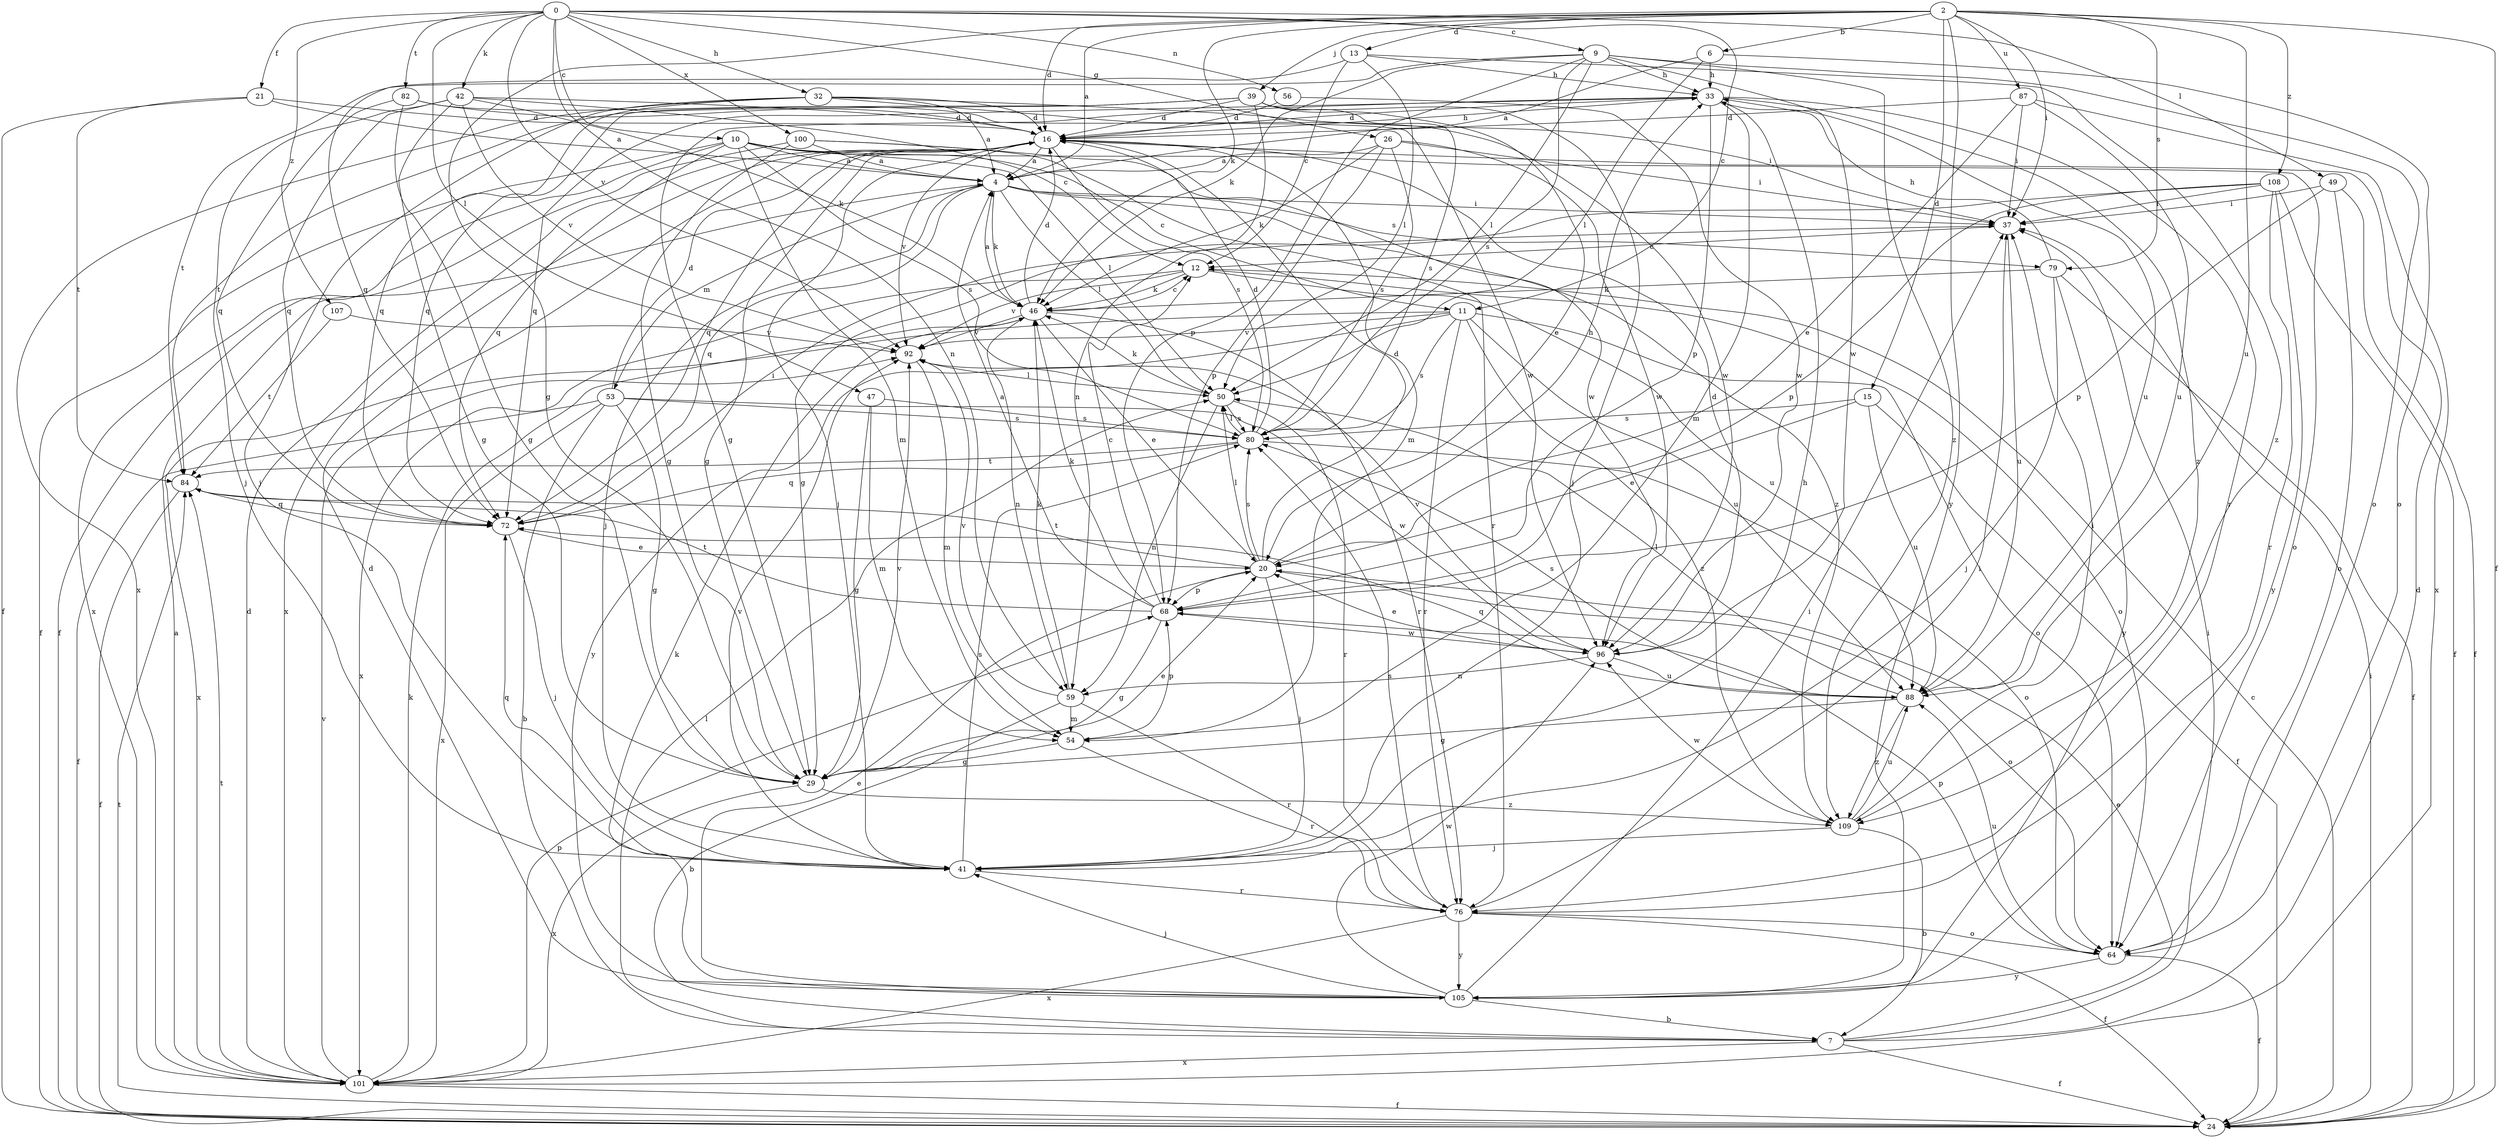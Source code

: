 strict digraph  {
0;
2;
4;
6;
7;
9;
10;
11;
12;
13;
15;
16;
20;
21;
24;
26;
29;
32;
33;
37;
39;
41;
42;
46;
47;
49;
50;
53;
54;
56;
59;
64;
68;
72;
76;
79;
80;
82;
84;
87;
88;
92;
96;
100;
101;
105;
107;
108;
109;
0 -> 9  [label=c];
0 -> 10  [label=c];
0 -> 11  [label=c];
0 -> 21  [label=f];
0 -> 26  [label=g];
0 -> 32  [label=h];
0 -> 42  [label=k];
0 -> 47  [label=l];
0 -> 49  [label=l];
0 -> 56  [label=n];
0 -> 59  [label=n];
0 -> 82  [label=t];
0 -> 92  [label=v];
0 -> 100  [label=x];
0 -> 107  [label=z];
2 -> 4  [label=a];
2 -> 6  [label=b];
2 -> 13  [label=d];
2 -> 15  [label=d];
2 -> 16  [label=d];
2 -> 24  [label=f];
2 -> 29  [label=g];
2 -> 37  [label=i];
2 -> 39  [label=j];
2 -> 46  [label=k];
2 -> 79  [label=s];
2 -> 87  [label=u];
2 -> 88  [label=u];
2 -> 105  [label=y];
2 -> 108  [label=z];
4 -> 37  [label=i];
4 -> 41  [label=j];
4 -> 46  [label=k];
4 -> 50  [label=l];
4 -> 53  [label=m];
4 -> 72  [label=q];
4 -> 79  [label=s];
4 -> 109  [label=z];
6 -> 4  [label=a];
6 -> 33  [label=h];
6 -> 50  [label=l];
6 -> 64  [label=o];
7 -> 16  [label=d];
7 -> 20  [label=e];
7 -> 24  [label=f];
7 -> 37  [label=i];
7 -> 50  [label=l];
7 -> 101  [label=x];
9 -> 33  [label=h];
9 -> 46  [label=k];
9 -> 50  [label=l];
9 -> 64  [label=o];
9 -> 68  [label=p];
9 -> 80  [label=s];
9 -> 84  [label=t];
9 -> 96  [label=w];
9 -> 109  [label=z];
10 -> 4  [label=a];
10 -> 11  [label=c];
10 -> 24  [label=f];
10 -> 50  [label=l];
10 -> 54  [label=m];
10 -> 64  [label=o];
10 -> 72  [label=q];
10 -> 80  [label=s];
10 -> 101  [label=x];
11 -> 64  [label=o];
11 -> 76  [label=r];
11 -> 80  [label=s];
11 -> 88  [label=u];
11 -> 92  [label=v];
11 -> 101  [label=x];
11 -> 105  [label=y];
11 -> 109  [label=z];
12 -> 46  [label=k];
12 -> 64  [label=o];
12 -> 88  [label=u];
12 -> 92  [label=v];
12 -> 101  [label=x];
13 -> 12  [label=c];
13 -> 33  [label=h];
13 -> 50  [label=l];
13 -> 72  [label=q];
13 -> 109  [label=z];
15 -> 20  [label=e];
15 -> 24  [label=f];
15 -> 80  [label=s];
15 -> 88  [label=u];
16 -> 4  [label=a];
16 -> 29  [label=g];
16 -> 33  [label=h];
16 -> 41  [label=j];
16 -> 54  [label=m];
16 -> 72  [label=q];
16 -> 80  [label=s];
16 -> 92  [label=v];
16 -> 101  [label=x];
20 -> 16  [label=d];
20 -> 33  [label=h];
20 -> 41  [label=j];
20 -> 50  [label=l];
20 -> 64  [label=o];
20 -> 68  [label=p];
20 -> 80  [label=s];
20 -> 84  [label=t];
21 -> 4  [label=a];
21 -> 16  [label=d];
21 -> 24  [label=f];
21 -> 84  [label=t];
24 -> 12  [label=c];
24 -> 37  [label=i];
24 -> 84  [label=t];
26 -> 4  [label=a];
26 -> 37  [label=i];
26 -> 46  [label=k];
26 -> 68  [label=p];
26 -> 80  [label=s];
26 -> 96  [label=w];
29 -> 20  [label=e];
29 -> 92  [label=v];
29 -> 101  [label=x];
29 -> 109  [label=z];
32 -> 4  [label=a];
32 -> 16  [label=d];
32 -> 37  [label=i];
32 -> 41  [label=j];
32 -> 72  [label=q];
32 -> 96  [label=w];
32 -> 101  [label=x];
33 -> 16  [label=d];
33 -> 29  [label=g];
33 -> 54  [label=m];
33 -> 68  [label=p];
33 -> 72  [label=q];
33 -> 76  [label=r];
33 -> 88  [label=u];
33 -> 109  [label=z];
37 -> 12  [label=c];
37 -> 88  [label=u];
39 -> 16  [label=d];
39 -> 20  [label=e];
39 -> 41  [label=j];
39 -> 59  [label=n];
39 -> 72  [label=q];
39 -> 80  [label=s];
39 -> 84  [label=t];
41 -> 33  [label=h];
41 -> 72  [label=q];
41 -> 76  [label=r];
41 -> 80  [label=s];
41 -> 92  [label=v];
42 -> 12  [label=c];
42 -> 16  [label=d];
42 -> 29  [label=g];
42 -> 41  [label=j];
42 -> 46  [label=k];
42 -> 72  [label=q];
42 -> 92  [label=v];
46 -> 4  [label=a];
46 -> 12  [label=c];
46 -> 16  [label=d];
46 -> 20  [label=e];
46 -> 59  [label=n];
46 -> 76  [label=r];
46 -> 92  [label=v];
47 -> 29  [label=g];
47 -> 54  [label=m];
47 -> 80  [label=s];
49 -> 24  [label=f];
49 -> 37  [label=i];
49 -> 64  [label=o];
49 -> 68  [label=p];
50 -> 46  [label=k];
50 -> 59  [label=n];
50 -> 76  [label=r];
50 -> 80  [label=s];
53 -> 7  [label=b];
53 -> 16  [label=d];
53 -> 24  [label=f];
53 -> 29  [label=g];
53 -> 80  [label=s];
53 -> 96  [label=w];
53 -> 101  [label=x];
54 -> 29  [label=g];
54 -> 68  [label=p];
54 -> 76  [label=r];
56 -> 16  [label=d];
56 -> 96  [label=w];
59 -> 7  [label=b];
59 -> 46  [label=k];
59 -> 54  [label=m];
59 -> 76  [label=r];
59 -> 92  [label=v];
64 -> 24  [label=f];
64 -> 68  [label=p];
64 -> 88  [label=u];
64 -> 105  [label=y];
68 -> 4  [label=a];
68 -> 12  [label=c];
68 -> 29  [label=g];
68 -> 46  [label=k];
68 -> 84  [label=t];
68 -> 96  [label=w];
72 -> 20  [label=e];
72 -> 37  [label=i];
72 -> 41  [label=j];
76 -> 24  [label=f];
76 -> 37  [label=i];
76 -> 64  [label=o];
76 -> 80  [label=s];
76 -> 101  [label=x];
76 -> 105  [label=y];
79 -> 24  [label=f];
79 -> 33  [label=h];
79 -> 41  [label=j];
79 -> 46  [label=k];
79 -> 105  [label=y];
80 -> 16  [label=d];
80 -> 50  [label=l];
80 -> 64  [label=o];
80 -> 72  [label=q];
80 -> 84  [label=t];
82 -> 16  [label=d];
82 -> 29  [label=g];
82 -> 72  [label=q];
82 -> 96  [label=w];
84 -> 24  [label=f];
84 -> 72  [label=q];
87 -> 16  [label=d];
87 -> 20  [label=e];
87 -> 37  [label=i];
87 -> 88  [label=u];
87 -> 101  [label=x];
88 -> 29  [label=g];
88 -> 50  [label=l];
88 -> 72  [label=q];
88 -> 80  [label=s];
88 -> 109  [label=z];
92 -> 50  [label=l];
92 -> 54  [label=m];
96 -> 16  [label=d];
96 -> 20  [label=e];
96 -> 59  [label=n];
96 -> 88  [label=u];
96 -> 92  [label=v];
100 -> 4  [label=a];
100 -> 24  [label=f];
100 -> 29  [label=g];
100 -> 76  [label=r];
100 -> 96  [label=w];
101 -> 4  [label=a];
101 -> 16  [label=d];
101 -> 24  [label=f];
101 -> 46  [label=k];
101 -> 68  [label=p];
101 -> 84  [label=t];
101 -> 92  [label=v];
105 -> 7  [label=b];
105 -> 16  [label=d];
105 -> 20  [label=e];
105 -> 37  [label=i];
105 -> 41  [label=j];
105 -> 46  [label=k];
105 -> 96  [label=w];
107 -> 84  [label=t];
107 -> 92  [label=v];
108 -> 24  [label=f];
108 -> 29  [label=g];
108 -> 37  [label=i];
108 -> 68  [label=p];
108 -> 76  [label=r];
108 -> 105  [label=y];
109 -> 7  [label=b];
109 -> 37  [label=i];
109 -> 41  [label=j];
109 -> 88  [label=u];
109 -> 96  [label=w];
}

